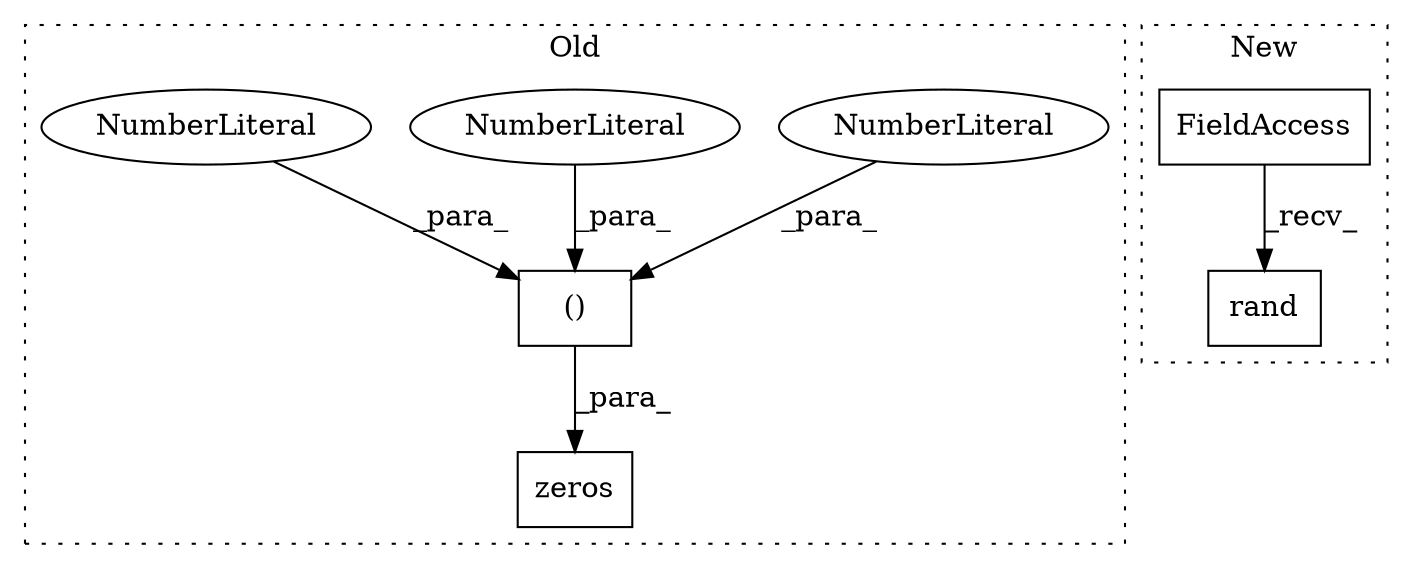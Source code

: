 digraph G {
subgraph cluster0 {
1 [label="zeros" a="32" s="3021,3079" l="13,2" shape="box"];
3 [label="()" a="106" s="3034" l="45" shape="box"];
5 [label="NumberLiteral" a="34" s="3034" l="1" shape="ellipse"];
6 [label="NumberLiteral" a="34" s="3062" l="2" shape="ellipse"];
7 [label="NumberLiteral" a="34" s="3048" l="1" shape="ellipse"];
label = "Old";
style="dotted";
}
subgraph cluster1 {
2 [label="rand" a="32" s="2788,2811" l="5,1" shape="box"];
4 [label="FieldAccess" a="22" s="2775" l="12" shape="box"];
label = "New";
style="dotted";
}
3 -> 1 [label="_para_"];
4 -> 2 [label="_recv_"];
5 -> 3 [label="_para_"];
6 -> 3 [label="_para_"];
7 -> 3 [label="_para_"];
}